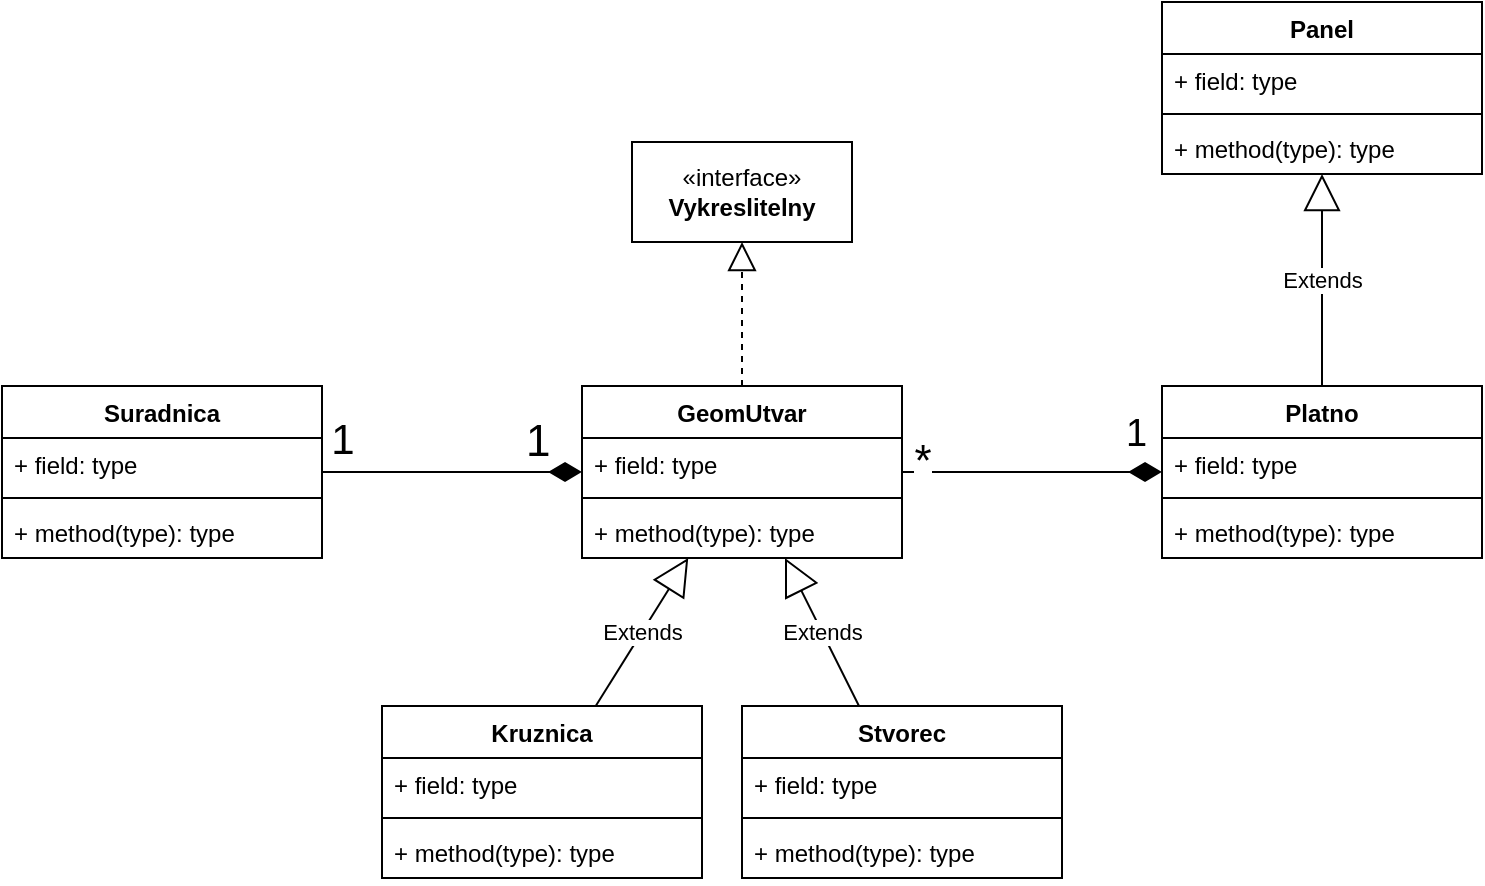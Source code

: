 <mxfile version="24.7.17">
  <diagram name="Page-1" id="u0SFzJxRLk0N9LZ3kh5i">
    <mxGraphModel dx="922" dy="473" grid="1" gridSize="10" guides="1" tooltips="1" connect="1" arrows="1" fold="1" page="1" pageScale="1" pageWidth="827" pageHeight="1169" math="0" shadow="0">
      <root>
        <mxCell id="0" />
        <mxCell id="1" parent="0" />
        <mxCell id="17baWcG5EYmCw4HmaBjO-1" value="GeomUtvar" style="swimlane;fontStyle=1;align=center;verticalAlign=top;childLayout=stackLayout;horizontal=1;startSize=26;horizontalStack=0;resizeParent=1;resizeParentMax=0;resizeLast=0;collapsible=1;marginBottom=0;whiteSpace=wrap;html=1;" vertex="1" parent="1">
          <mxGeometry x="350" y="482" width="160" height="86" as="geometry">
            <mxRectangle x="590" y="650" width="100" height="30" as="alternateBounds" />
          </mxGeometry>
        </mxCell>
        <mxCell id="17baWcG5EYmCw4HmaBjO-2" value="+ field: type" style="text;strokeColor=none;fillColor=none;align=left;verticalAlign=top;spacingLeft=4;spacingRight=4;overflow=hidden;rotatable=0;points=[[0,0.5],[1,0.5]];portConstraint=eastwest;whiteSpace=wrap;html=1;" vertex="1" parent="17baWcG5EYmCw4HmaBjO-1">
          <mxGeometry y="26" width="160" height="26" as="geometry" />
        </mxCell>
        <mxCell id="17baWcG5EYmCw4HmaBjO-3" value="" style="line;strokeWidth=1;fillColor=none;align=left;verticalAlign=middle;spacingTop=-1;spacingLeft=3;spacingRight=3;rotatable=0;labelPosition=right;points=[];portConstraint=eastwest;strokeColor=inherit;" vertex="1" parent="17baWcG5EYmCw4HmaBjO-1">
          <mxGeometry y="52" width="160" height="8" as="geometry" />
        </mxCell>
        <mxCell id="17baWcG5EYmCw4HmaBjO-4" value="+ method(type): type" style="text;strokeColor=none;fillColor=none;align=left;verticalAlign=top;spacingLeft=4;spacingRight=4;overflow=hidden;rotatable=0;points=[[0,0.5],[1,0.5]];portConstraint=eastwest;whiteSpace=wrap;html=1;" vertex="1" parent="17baWcG5EYmCw4HmaBjO-1">
          <mxGeometry y="60" width="160" height="26" as="geometry" />
        </mxCell>
        <mxCell id="17baWcG5EYmCw4HmaBjO-5" value="«interface»&lt;br&gt;&lt;b&gt;Vykreslitelny&lt;/b&gt;" style="html=1;whiteSpace=wrap;" vertex="1" parent="1">
          <mxGeometry x="375" y="360" width="110" height="50" as="geometry" />
        </mxCell>
        <mxCell id="17baWcG5EYmCw4HmaBjO-6" value="Suradnica" style="swimlane;fontStyle=1;align=center;verticalAlign=top;childLayout=stackLayout;horizontal=1;startSize=26;horizontalStack=0;resizeParent=1;resizeParentMax=0;resizeLast=0;collapsible=1;marginBottom=0;whiteSpace=wrap;html=1;" vertex="1" parent="1">
          <mxGeometry x="60" y="482" width="160" height="86" as="geometry" />
        </mxCell>
        <mxCell id="17baWcG5EYmCw4HmaBjO-7" value="+ field: type" style="text;strokeColor=none;fillColor=none;align=left;verticalAlign=top;spacingLeft=4;spacingRight=4;overflow=hidden;rotatable=0;points=[[0,0.5],[1,0.5]];portConstraint=eastwest;whiteSpace=wrap;html=1;" vertex="1" parent="17baWcG5EYmCw4HmaBjO-6">
          <mxGeometry y="26" width="160" height="26" as="geometry" />
        </mxCell>
        <mxCell id="17baWcG5EYmCw4HmaBjO-8" value="" style="line;strokeWidth=1;fillColor=none;align=left;verticalAlign=middle;spacingTop=-1;spacingLeft=3;spacingRight=3;rotatable=0;labelPosition=right;points=[];portConstraint=eastwest;strokeColor=inherit;" vertex="1" parent="17baWcG5EYmCw4HmaBjO-6">
          <mxGeometry y="52" width="160" height="8" as="geometry" />
        </mxCell>
        <mxCell id="17baWcG5EYmCw4HmaBjO-9" value="+ method(type): type" style="text;strokeColor=none;fillColor=none;align=left;verticalAlign=top;spacingLeft=4;spacingRight=4;overflow=hidden;rotatable=0;points=[[0,0.5],[1,0.5]];portConstraint=eastwest;whiteSpace=wrap;html=1;" vertex="1" parent="17baWcG5EYmCw4HmaBjO-6">
          <mxGeometry y="60" width="160" height="26" as="geometry" />
        </mxCell>
        <mxCell id="17baWcG5EYmCw4HmaBjO-10" value="Kruznica" style="swimlane;fontStyle=1;align=center;verticalAlign=top;childLayout=stackLayout;horizontal=1;startSize=26;horizontalStack=0;resizeParent=1;resizeParentMax=0;resizeLast=0;collapsible=1;marginBottom=0;whiteSpace=wrap;html=1;" vertex="1" parent="1">
          <mxGeometry x="250" y="642" width="160" height="86" as="geometry" />
        </mxCell>
        <mxCell id="17baWcG5EYmCw4HmaBjO-11" value="+ field: type" style="text;strokeColor=none;fillColor=none;align=left;verticalAlign=top;spacingLeft=4;spacingRight=4;overflow=hidden;rotatable=0;points=[[0,0.5],[1,0.5]];portConstraint=eastwest;whiteSpace=wrap;html=1;" vertex="1" parent="17baWcG5EYmCw4HmaBjO-10">
          <mxGeometry y="26" width="160" height="26" as="geometry" />
        </mxCell>
        <mxCell id="17baWcG5EYmCw4HmaBjO-12" value="" style="line;strokeWidth=1;fillColor=none;align=left;verticalAlign=middle;spacingTop=-1;spacingLeft=3;spacingRight=3;rotatable=0;labelPosition=right;points=[];portConstraint=eastwest;strokeColor=inherit;" vertex="1" parent="17baWcG5EYmCw4HmaBjO-10">
          <mxGeometry y="52" width="160" height="8" as="geometry" />
        </mxCell>
        <mxCell id="17baWcG5EYmCw4HmaBjO-13" value="+ method(type): type" style="text;strokeColor=none;fillColor=none;align=left;verticalAlign=top;spacingLeft=4;spacingRight=4;overflow=hidden;rotatable=0;points=[[0,0.5],[1,0.5]];portConstraint=eastwest;whiteSpace=wrap;html=1;" vertex="1" parent="17baWcG5EYmCw4HmaBjO-10">
          <mxGeometry y="60" width="160" height="26" as="geometry" />
        </mxCell>
        <mxCell id="17baWcG5EYmCw4HmaBjO-14" value="Stvorec" style="swimlane;fontStyle=1;align=center;verticalAlign=top;childLayout=stackLayout;horizontal=1;startSize=26;horizontalStack=0;resizeParent=1;resizeParentMax=0;resizeLast=0;collapsible=1;marginBottom=0;whiteSpace=wrap;html=1;" vertex="1" parent="1">
          <mxGeometry x="430" y="642" width="160" height="86" as="geometry" />
        </mxCell>
        <mxCell id="17baWcG5EYmCw4HmaBjO-15" value="+ field: type" style="text;strokeColor=none;fillColor=none;align=left;verticalAlign=top;spacingLeft=4;spacingRight=4;overflow=hidden;rotatable=0;points=[[0,0.5],[1,0.5]];portConstraint=eastwest;whiteSpace=wrap;html=1;" vertex="1" parent="17baWcG5EYmCw4HmaBjO-14">
          <mxGeometry y="26" width="160" height="26" as="geometry" />
        </mxCell>
        <mxCell id="17baWcG5EYmCw4HmaBjO-16" value="" style="line;strokeWidth=1;fillColor=none;align=left;verticalAlign=middle;spacingTop=-1;spacingLeft=3;spacingRight=3;rotatable=0;labelPosition=right;points=[];portConstraint=eastwest;strokeColor=inherit;" vertex="1" parent="17baWcG5EYmCw4HmaBjO-14">
          <mxGeometry y="52" width="160" height="8" as="geometry" />
        </mxCell>
        <mxCell id="17baWcG5EYmCw4HmaBjO-17" value="+ method(type): type" style="text;strokeColor=none;fillColor=none;align=left;verticalAlign=top;spacingLeft=4;spacingRight=4;overflow=hidden;rotatable=0;points=[[0,0.5],[1,0.5]];portConstraint=eastwest;whiteSpace=wrap;html=1;" vertex="1" parent="17baWcG5EYmCw4HmaBjO-14">
          <mxGeometry y="60" width="160" height="26" as="geometry" />
        </mxCell>
        <mxCell id="17baWcG5EYmCw4HmaBjO-18" value="Panel" style="swimlane;fontStyle=1;align=center;verticalAlign=top;childLayout=stackLayout;horizontal=1;startSize=26;horizontalStack=0;resizeParent=1;resizeParentMax=0;resizeLast=0;collapsible=1;marginBottom=0;whiteSpace=wrap;html=1;" vertex="1" parent="1">
          <mxGeometry x="640" y="290" width="160" height="86" as="geometry" />
        </mxCell>
        <mxCell id="17baWcG5EYmCw4HmaBjO-19" value="+ field: type" style="text;strokeColor=none;fillColor=none;align=left;verticalAlign=top;spacingLeft=4;spacingRight=4;overflow=hidden;rotatable=0;points=[[0,0.5],[1,0.5]];portConstraint=eastwest;whiteSpace=wrap;html=1;" vertex="1" parent="17baWcG5EYmCw4HmaBjO-18">
          <mxGeometry y="26" width="160" height="26" as="geometry" />
        </mxCell>
        <mxCell id="17baWcG5EYmCw4HmaBjO-20" value="" style="line;strokeWidth=1;fillColor=none;align=left;verticalAlign=middle;spacingTop=-1;spacingLeft=3;spacingRight=3;rotatable=0;labelPosition=right;points=[];portConstraint=eastwest;strokeColor=inherit;" vertex="1" parent="17baWcG5EYmCw4HmaBjO-18">
          <mxGeometry y="52" width="160" height="8" as="geometry" />
        </mxCell>
        <mxCell id="17baWcG5EYmCw4HmaBjO-21" value="+ method(type): type" style="text;strokeColor=none;fillColor=none;align=left;verticalAlign=top;spacingLeft=4;spacingRight=4;overflow=hidden;rotatable=0;points=[[0,0.5],[1,0.5]];portConstraint=eastwest;whiteSpace=wrap;html=1;" vertex="1" parent="17baWcG5EYmCw4HmaBjO-18">
          <mxGeometry y="60" width="160" height="26" as="geometry" />
        </mxCell>
        <mxCell id="17baWcG5EYmCw4HmaBjO-22" value="&lt;div&gt;Platno&lt;/div&gt;&lt;div&gt;&lt;br&gt;&lt;/div&gt;" style="swimlane;fontStyle=1;align=center;verticalAlign=top;childLayout=stackLayout;horizontal=1;startSize=26;horizontalStack=0;resizeParent=1;resizeParentMax=0;resizeLast=0;collapsible=1;marginBottom=0;whiteSpace=wrap;html=1;" vertex="1" parent="1">
          <mxGeometry x="640" y="482" width="160" height="86" as="geometry" />
        </mxCell>
        <mxCell id="17baWcG5EYmCw4HmaBjO-23" value="+ field: type" style="text;strokeColor=none;fillColor=none;align=left;verticalAlign=top;spacingLeft=4;spacingRight=4;overflow=hidden;rotatable=0;points=[[0,0.5],[1,0.5]];portConstraint=eastwest;whiteSpace=wrap;html=1;" vertex="1" parent="17baWcG5EYmCw4HmaBjO-22">
          <mxGeometry y="26" width="160" height="26" as="geometry" />
        </mxCell>
        <mxCell id="17baWcG5EYmCw4HmaBjO-24" value="" style="line;strokeWidth=1;fillColor=none;align=left;verticalAlign=middle;spacingTop=-1;spacingLeft=3;spacingRight=3;rotatable=0;labelPosition=right;points=[];portConstraint=eastwest;strokeColor=inherit;" vertex="1" parent="17baWcG5EYmCw4HmaBjO-22">
          <mxGeometry y="52" width="160" height="8" as="geometry" />
        </mxCell>
        <mxCell id="17baWcG5EYmCw4HmaBjO-25" value="+ method(type): type" style="text;strokeColor=none;fillColor=none;align=left;verticalAlign=top;spacingLeft=4;spacingRight=4;overflow=hidden;rotatable=0;points=[[0,0.5],[1,0.5]];portConstraint=eastwest;whiteSpace=wrap;html=1;" vertex="1" parent="17baWcG5EYmCw4HmaBjO-22">
          <mxGeometry y="60" width="160" height="26" as="geometry" />
        </mxCell>
        <mxCell id="17baWcG5EYmCw4HmaBjO-28" value="Extends" style="endArrow=block;endSize=16;endFill=0;html=1;rounded=0;" edge="1" parent="1" source="17baWcG5EYmCw4HmaBjO-14" target="17baWcG5EYmCw4HmaBjO-1">
          <mxGeometry width="160" relative="1" as="geometry">
            <mxPoint x="240" y="172" as="sourcePoint" />
            <mxPoint x="400" y="172" as="targetPoint" />
          </mxGeometry>
        </mxCell>
        <mxCell id="17baWcG5EYmCw4HmaBjO-29" value="Extends" style="endArrow=block;endSize=16;endFill=0;html=1;rounded=0;" edge="1" parent="1" source="17baWcG5EYmCw4HmaBjO-10" target="17baWcG5EYmCw4HmaBjO-1">
          <mxGeometry width="160" relative="1" as="geometry">
            <mxPoint x="240" y="212" as="sourcePoint" />
            <mxPoint x="400" y="212" as="targetPoint" />
          </mxGeometry>
        </mxCell>
        <mxCell id="17baWcG5EYmCw4HmaBjO-30" value="" style="endArrow=block;dashed=1;endFill=0;endSize=12;html=1;rounded=0;" edge="1" parent="1" source="17baWcG5EYmCw4HmaBjO-1" target="17baWcG5EYmCw4HmaBjO-5">
          <mxGeometry width="160" relative="1" as="geometry">
            <mxPoint x="250" y="452" as="sourcePoint" />
            <mxPoint x="410" y="452" as="targetPoint" />
          </mxGeometry>
        </mxCell>
        <mxCell id="17baWcG5EYmCw4HmaBjO-31" value="Extends" style="endArrow=block;endSize=16;endFill=0;html=1;rounded=0;" edge="1" parent="1" source="17baWcG5EYmCw4HmaBjO-22" target="17baWcG5EYmCw4HmaBjO-18">
          <mxGeometry width="160" relative="1" as="geometry">
            <mxPoint x="430" y="500" as="sourcePoint" />
            <mxPoint x="590" y="500" as="targetPoint" />
          </mxGeometry>
        </mxCell>
        <mxCell id="17baWcG5EYmCw4HmaBjO-33" value="1" style="endArrow=none;html=1;endSize=12;startArrow=diamondThin;startSize=14;startFill=1;edgeStyle=orthogonalEdgeStyle;align=left;verticalAlign=bottom;rounded=0;strokeColor=default;endFill=0;fontSize=22;" edge="1" parent="1" source="17baWcG5EYmCw4HmaBjO-1" target="17baWcG5EYmCw4HmaBjO-6">
          <mxGeometry x="-0.538" relative="1" as="geometry">
            <mxPoint x="380" y="470" as="sourcePoint" />
            <mxPoint x="540" y="470" as="targetPoint" />
            <mxPoint as="offset" />
          </mxGeometry>
        </mxCell>
        <mxCell id="17baWcG5EYmCw4HmaBjO-35" value="1" style="edgeLabel;html=1;align=center;verticalAlign=middle;resizable=0;points=[];fontSize=21;" vertex="1" connectable="0" parent="17baWcG5EYmCw4HmaBjO-33">
          <mxGeometry x="0.692" y="-1" relative="1" as="geometry">
            <mxPoint x="-10" y="-16" as="offset" />
          </mxGeometry>
        </mxCell>
        <mxCell id="17baWcG5EYmCw4HmaBjO-34" value="1" style="endArrow=none;html=1;endSize=12;startArrow=diamondThin;startSize=14;startFill=1;edgeStyle=orthogonalEdgeStyle;align=left;verticalAlign=bottom;rounded=0;endFill=0;fontSize=19;" edge="1" parent="1" source="17baWcG5EYmCw4HmaBjO-22" target="17baWcG5EYmCw4HmaBjO-1">
          <mxGeometry x="-0.692" y="-5" relative="1" as="geometry">
            <mxPoint x="600" y="450" as="sourcePoint" />
            <mxPoint x="650" y="430" as="targetPoint" />
            <mxPoint as="offset" />
          </mxGeometry>
        </mxCell>
        <mxCell id="17baWcG5EYmCw4HmaBjO-38" value="*" style="edgeLabel;html=1;align=center;verticalAlign=middle;resizable=0;points=[];fontSize=22;" vertex="1" connectable="0" parent="17baWcG5EYmCw4HmaBjO-34">
          <mxGeometry x="0.708" y="-2" relative="1" as="geometry">
            <mxPoint x="-9" y="-3" as="offset" />
          </mxGeometry>
        </mxCell>
      </root>
    </mxGraphModel>
  </diagram>
</mxfile>
